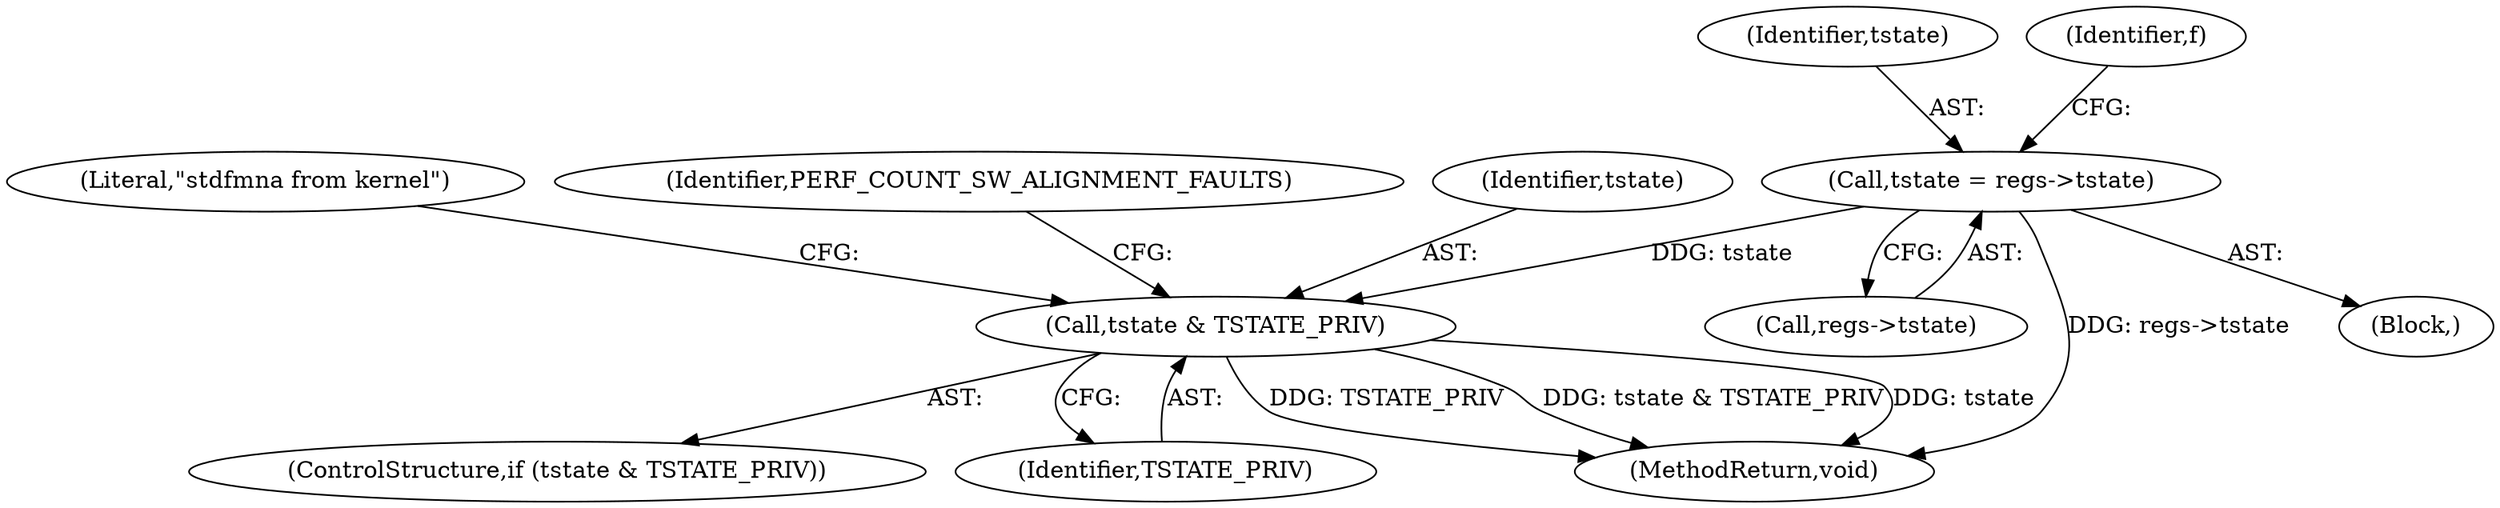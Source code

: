 digraph "0_linux_a8b0ca17b80e92faab46ee7179ba9e99ccb61233_38@pointer" {
"1000112" [label="(Call,tstate = regs->tstate)"];
"1000126" [label="(Call,tstate & TSTATE_PRIV)"];
"1000130" [label="(Literal,\"stdfmna from kernel\")"];
"1000113" [label="(Identifier,tstate)"];
"1000133" [label="(Identifier,PERF_COUNT_SW_ALIGNMENT_FAULTS)"];
"1000125" [label="(ControlStructure,if (tstate & TSTATE_PRIV))"];
"1000114" [label="(Call,regs->tstate)"];
"1000128" [label="(Identifier,TSTATE_PRIV)"];
"1000112" [label="(Call,tstate = regs->tstate)"];
"1000126" [label="(Call,tstate & TSTATE_PRIV)"];
"1000269" [label="(MethodReturn,void)"];
"1000104" [label="(Block,)"];
"1000127" [label="(Identifier,tstate)"];
"1000123" [label="(Identifier,f)"];
"1000112" -> "1000104"  [label="AST: "];
"1000112" -> "1000114"  [label="CFG: "];
"1000113" -> "1000112"  [label="AST: "];
"1000114" -> "1000112"  [label="AST: "];
"1000123" -> "1000112"  [label="CFG: "];
"1000112" -> "1000269"  [label="DDG: regs->tstate"];
"1000112" -> "1000126"  [label="DDG: tstate"];
"1000126" -> "1000125"  [label="AST: "];
"1000126" -> "1000128"  [label="CFG: "];
"1000127" -> "1000126"  [label="AST: "];
"1000128" -> "1000126"  [label="AST: "];
"1000130" -> "1000126"  [label="CFG: "];
"1000133" -> "1000126"  [label="CFG: "];
"1000126" -> "1000269"  [label="DDG: TSTATE_PRIV"];
"1000126" -> "1000269"  [label="DDG: tstate & TSTATE_PRIV"];
"1000126" -> "1000269"  [label="DDG: tstate"];
}
